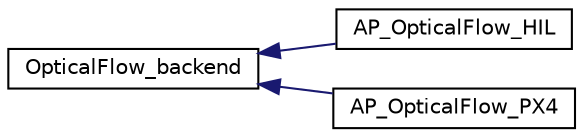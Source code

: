 digraph "Graphical Class Hierarchy"
{
 // INTERACTIVE_SVG=YES
  edge [fontname="Helvetica",fontsize="10",labelfontname="Helvetica",labelfontsize="10"];
  node [fontname="Helvetica",fontsize="10",shape=record];
  rankdir="LR";
  Node1 [label="OpticalFlow_backend",height=0.2,width=0.4,color="black", fillcolor="white", style="filled",URL="$classOpticalFlow__backend.html"];
  Node1 -> Node2 [dir="back",color="midnightblue",fontsize="10",style="solid",fontname="Helvetica"];
  Node2 [label="AP_OpticalFlow_HIL",height=0.2,width=0.4,color="black", fillcolor="white", style="filled",URL="$classAP__OpticalFlow__HIL.html",tooltip="-*- tab-width: 4; Mode: C++; c-basic-offset: 4; indent-tabs-mode: nil -*- "];
  Node1 -> Node3 [dir="back",color="midnightblue",fontsize="10",style="solid",fontname="Helvetica"];
  Node3 [label="AP_OpticalFlow_PX4",height=0.2,width=0.4,color="black", fillcolor="white", style="filled",URL="$classAP__OpticalFlow__PX4.html",tooltip="-*- tab-width: 4; Mode: C++; c-basic-offset: 4; indent-tabs-mode: nil -*- "];
}
